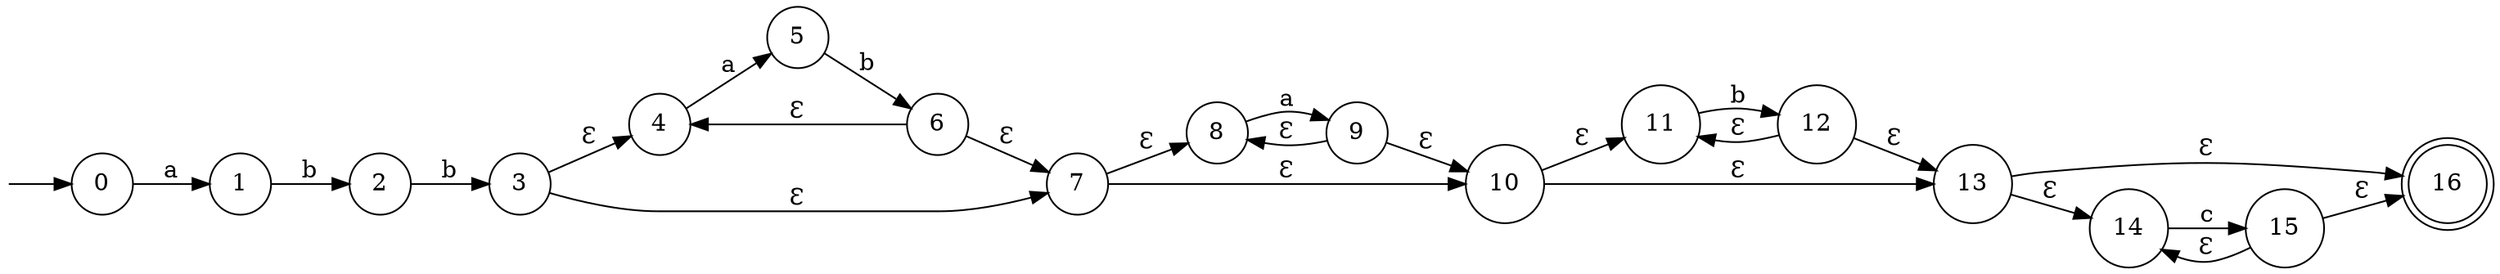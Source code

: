 digraph {
    rankdir=LR;

    node [shape=circle];
    16 [shape=doublecircle];

    START [label="", fixedsize="false", width=0, height=0, shape=none];
    START -> "0"

    0 -> 1 [label="a"];
    1 -> 2 [label="b"];
    2 -> 3 [label="b"];
    3 -> 4 [label="Ɛ"];
    3 -> 7 [label="Ɛ"];
    4 -> 5 [label="a"];
    5 -> 6 [label="b"];
    6 -> 4 [label="Ɛ"];
    6 -> 7 [label="Ɛ"];
    7 -> 8 [label="Ɛ"];
    7 -> 10 [label="Ɛ"];
    8 -> 9 [label="a"];
    9 -> 8 [label="Ɛ"];
    9 -> 10 [label="Ɛ"];
    10 -> 11 [label="Ɛ"];
    10 -> 13 [label="Ɛ"];
    11 -> 12 [label="b"];
    12 -> 11 [label="Ɛ"];
    12 -> 13 [label="Ɛ"];
    13 -> 14 [label="Ɛ"];
    13 -> 16 [label="Ɛ"];
    14 -> 15 [label="c"];
    15 -> 14 [label="Ɛ"];
    15 -> 16 [label="Ɛ"];
}
